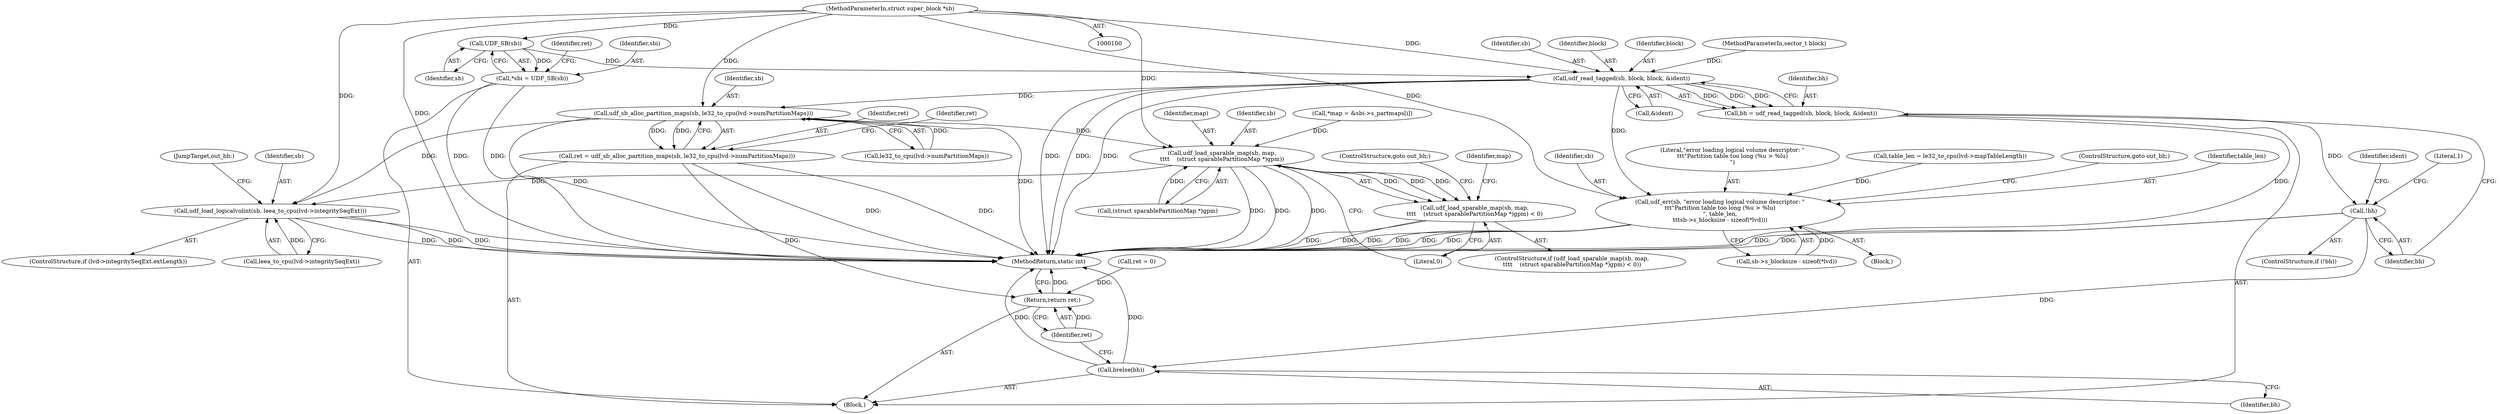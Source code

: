 digraph "0_linux_1df2ae31c724e57be9d7ac00d78db8a5dabdd050@pointer" {
"1000101" [label="(MethodParameterIn,struct super_block *sb)"];
"1000112" [label="(Call,UDF_SB(sb))"];
"1000110" [label="(Call,*sbi = UDF_SB(sb))"];
"1000124" [label="(Call,udf_read_tagged(sb, block, block, &ident))"];
"1000122" [label="(Call,bh = udf_read_tagged(sb, block, block, &ident))"];
"1000131" [label="(Call,!bh)"];
"1000586" [label="(Call,brelse(bh))"];
"1000163" [label="(Call,udf_err(sb, \"error loading logical volume descriptor: \"\n\t\t\t\"Partition table too long (%u > %lu)\n\", table_len,\n\t\t\tsb->s_blocksize - sizeof(*lvd)))"];
"1000177" [label="(Call,udf_sb_alloc_partition_maps(sb, le32_to_cpu(lvd->numPartitionMaps)))"];
"1000175" [label="(Call,ret = udf_sb_alloc_partition_maps(sb, le32_to_cpu(lvd->numPartitionMaps)))"];
"1000588" [label="(Return,return ret;)"];
"1000352" [label="(Call,udf_load_sparable_map(sb, map,\n\t\t\t\t    (struct sparablePartitionMap *)gpm))"];
"1000351" [label="(Call,udf_load_sparable_map(sb, map,\n\t\t\t\t    (struct sparablePartitionMap *)gpm) < 0)"];
"1000579" [label="(Call,udf_load_logicalvolint(sb, leea_to_cpu(lvd->integritySeqExt)))"];
"1000128" [label="(Call,&ident)"];
"1000101" [label="(MethodParameterIn,struct super_block *sb)"];
"1000579" [label="(Call,udf_load_logicalvolint(sb, leea_to_cpu(lvd->integritySeqExt)))"];
"1000573" [label="(ControlStructure,if (lvd->integritySeqExt.extLength))"];
"1000581" [label="(Call,leea_to_cpu(lvd->integritySeqExt))"];
"1000587" [label="(Identifier,bh)"];
"1000351" [label="(Call,udf_load_sparable_map(sb, map,\n\t\t\t\t    (struct sparablePartitionMap *)gpm) < 0)"];
"1000589" [label="(Identifier,ret)"];
"1000112" [label="(Call,UDF_SB(sb))"];
"1000110" [label="(Call,*sbi = UDF_SB(sb))"];
"1000175" [label="(Call,ret = udf_sb_alloc_partition_maps(sb, le32_to_cpu(lvd->numPartitionMaps)))"];
"1000176" [label="(Identifier,ret)"];
"1000119" [label="(Call,ret = 0)"];
"1000163" [label="(Call,udf_err(sb, \"error loading logical volume descriptor: \"\n\t\t\t\"Partition table too long (%u > %lu)\n\", table_len,\n\t\t\tsb->s_blocksize - sizeof(*lvd)))"];
"1000122" [label="(Call,bh = udf_read_tagged(sb, block, block, &ident))"];
"1000179" [label="(Call,le32_to_cpu(lvd->numPartitionMaps))"];
"1000520" [label="(Identifier,map)"];
"1000113" [label="(Identifier,sb)"];
"1000120" [label="(Identifier,ret)"];
"1000174" [label="(ControlStructure,goto out_bh;)"];
"1000588" [label="(Return,return ret;)"];
"1000166" [label="(Identifier,table_len)"];
"1000354" [label="(Identifier,map)"];
"1000353" [label="(Identifier,sb)"];
"1000162" [label="(Block,)"];
"1000355" [label="(Call,(struct sparablePartitionMap *)gpm)"];
"1000178" [label="(Identifier,sb)"];
"1000590" [label="(MethodReturn,static int)"];
"1000213" [label="(Call,*map = &sbi->s_partmaps[i])"];
"1000125" [label="(Identifier,sb)"];
"1000358" [label="(Literal,0)"];
"1000177" [label="(Call,udf_sb_alloc_partition_maps(sb, le32_to_cpu(lvd->numPartitionMaps)))"];
"1000104" [label="(Block,)"];
"1000131" [label="(Call,!bh)"];
"1000352" [label="(Call,udf_load_sparable_map(sb, map,\n\t\t\t\t    (struct sparablePartitionMap *)gpm))"];
"1000137" [label="(Identifier,ident)"];
"1000164" [label="(Identifier,sb)"];
"1000127" [label="(Identifier,block)"];
"1000132" [label="(Identifier,bh)"];
"1000165" [label="(Literal,\"error loading logical volume descriptor: \"\n\t\t\t\"Partition table too long (%u > %lu)\n\")"];
"1000146" [label="(Call,table_len = le32_to_cpu(lvd->mapTableLength))"];
"1000359" [label="(ControlStructure,goto out_bh;)"];
"1000586" [label="(Call,brelse(bh))"];
"1000350" [label="(ControlStructure,if (udf_load_sparable_map(sb, map,\n\t\t\t\t    (struct sparablePartitionMap *)gpm) < 0))"];
"1000585" [label="(JumpTarget,out_bh:)"];
"1000123" [label="(Identifier,bh)"];
"1000184" [label="(Identifier,ret)"];
"1000580" [label="(Identifier,sb)"];
"1000130" [label="(ControlStructure,if (!bh))"];
"1000124" [label="(Call,udf_read_tagged(sb, block, block, &ident))"];
"1000126" [label="(Identifier,block)"];
"1000167" [label="(Call,sb->s_blocksize - sizeof(*lvd))"];
"1000134" [label="(Literal,1)"];
"1000102" [label="(MethodParameterIn,sector_t block)"];
"1000111" [label="(Identifier,sbi)"];
"1000101" -> "1000100"  [label="AST: "];
"1000101" -> "1000590"  [label="DDG: "];
"1000101" -> "1000112"  [label="DDG: "];
"1000101" -> "1000124"  [label="DDG: "];
"1000101" -> "1000163"  [label="DDG: "];
"1000101" -> "1000177"  [label="DDG: "];
"1000101" -> "1000352"  [label="DDG: "];
"1000101" -> "1000579"  [label="DDG: "];
"1000112" -> "1000110"  [label="AST: "];
"1000112" -> "1000113"  [label="CFG: "];
"1000113" -> "1000112"  [label="AST: "];
"1000110" -> "1000112"  [label="CFG: "];
"1000112" -> "1000110"  [label="DDG: "];
"1000112" -> "1000124"  [label="DDG: "];
"1000110" -> "1000104"  [label="AST: "];
"1000111" -> "1000110"  [label="AST: "];
"1000120" -> "1000110"  [label="CFG: "];
"1000110" -> "1000590"  [label="DDG: "];
"1000110" -> "1000590"  [label="DDG: "];
"1000124" -> "1000122"  [label="AST: "];
"1000124" -> "1000128"  [label="CFG: "];
"1000125" -> "1000124"  [label="AST: "];
"1000126" -> "1000124"  [label="AST: "];
"1000127" -> "1000124"  [label="AST: "];
"1000128" -> "1000124"  [label="AST: "];
"1000122" -> "1000124"  [label="CFG: "];
"1000124" -> "1000590"  [label="DDG: "];
"1000124" -> "1000590"  [label="DDG: "];
"1000124" -> "1000590"  [label="DDG: "];
"1000124" -> "1000122"  [label="DDG: "];
"1000124" -> "1000122"  [label="DDG: "];
"1000124" -> "1000122"  [label="DDG: "];
"1000102" -> "1000124"  [label="DDG: "];
"1000124" -> "1000163"  [label="DDG: "];
"1000124" -> "1000177"  [label="DDG: "];
"1000122" -> "1000104"  [label="AST: "];
"1000123" -> "1000122"  [label="AST: "];
"1000132" -> "1000122"  [label="CFG: "];
"1000122" -> "1000590"  [label="DDG: "];
"1000122" -> "1000131"  [label="DDG: "];
"1000131" -> "1000130"  [label="AST: "];
"1000131" -> "1000132"  [label="CFG: "];
"1000132" -> "1000131"  [label="AST: "];
"1000134" -> "1000131"  [label="CFG: "];
"1000137" -> "1000131"  [label="CFG: "];
"1000131" -> "1000590"  [label="DDG: "];
"1000131" -> "1000590"  [label="DDG: "];
"1000131" -> "1000586"  [label="DDG: "];
"1000586" -> "1000104"  [label="AST: "];
"1000586" -> "1000587"  [label="CFG: "];
"1000587" -> "1000586"  [label="AST: "];
"1000589" -> "1000586"  [label="CFG: "];
"1000586" -> "1000590"  [label="DDG: "];
"1000586" -> "1000590"  [label="DDG: "];
"1000163" -> "1000162"  [label="AST: "];
"1000163" -> "1000167"  [label="CFG: "];
"1000164" -> "1000163"  [label="AST: "];
"1000165" -> "1000163"  [label="AST: "];
"1000166" -> "1000163"  [label="AST: "];
"1000167" -> "1000163"  [label="AST: "];
"1000174" -> "1000163"  [label="CFG: "];
"1000163" -> "1000590"  [label="DDG: "];
"1000163" -> "1000590"  [label="DDG: "];
"1000163" -> "1000590"  [label="DDG: "];
"1000163" -> "1000590"  [label="DDG: "];
"1000146" -> "1000163"  [label="DDG: "];
"1000167" -> "1000163"  [label="DDG: "];
"1000177" -> "1000175"  [label="AST: "];
"1000177" -> "1000179"  [label="CFG: "];
"1000178" -> "1000177"  [label="AST: "];
"1000179" -> "1000177"  [label="AST: "];
"1000175" -> "1000177"  [label="CFG: "];
"1000177" -> "1000590"  [label="DDG: "];
"1000177" -> "1000590"  [label="DDG: "];
"1000177" -> "1000175"  [label="DDG: "];
"1000177" -> "1000175"  [label="DDG: "];
"1000179" -> "1000177"  [label="DDG: "];
"1000177" -> "1000352"  [label="DDG: "];
"1000177" -> "1000579"  [label="DDG: "];
"1000175" -> "1000104"  [label="AST: "];
"1000176" -> "1000175"  [label="AST: "];
"1000184" -> "1000175"  [label="CFG: "];
"1000175" -> "1000590"  [label="DDG: "];
"1000175" -> "1000590"  [label="DDG: "];
"1000175" -> "1000588"  [label="DDG: "];
"1000588" -> "1000104"  [label="AST: "];
"1000588" -> "1000589"  [label="CFG: "];
"1000589" -> "1000588"  [label="AST: "];
"1000590" -> "1000588"  [label="CFG: "];
"1000588" -> "1000590"  [label="DDG: "];
"1000589" -> "1000588"  [label="DDG: "];
"1000119" -> "1000588"  [label="DDG: "];
"1000352" -> "1000351"  [label="AST: "];
"1000352" -> "1000355"  [label="CFG: "];
"1000353" -> "1000352"  [label="AST: "];
"1000354" -> "1000352"  [label="AST: "];
"1000355" -> "1000352"  [label="AST: "];
"1000358" -> "1000352"  [label="CFG: "];
"1000352" -> "1000590"  [label="DDG: "];
"1000352" -> "1000590"  [label="DDG: "];
"1000352" -> "1000590"  [label="DDG: "];
"1000352" -> "1000351"  [label="DDG: "];
"1000352" -> "1000351"  [label="DDG: "];
"1000352" -> "1000351"  [label="DDG: "];
"1000213" -> "1000352"  [label="DDG: "];
"1000355" -> "1000352"  [label="DDG: "];
"1000352" -> "1000579"  [label="DDG: "];
"1000351" -> "1000350"  [label="AST: "];
"1000351" -> "1000358"  [label="CFG: "];
"1000358" -> "1000351"  [label="AST: "];
"1000359" -> "1000351"  [label="CFG: "];
"1000520" -> "1000351"  [label="CFG: "];
"1000351" -> "1000590"  [label="DDG: "];
"1000351" -> "1000590"  [label="DDG: "];
"1000579" -> "1000573"  [label="AST: "];
"1000579" -> "1000581"  [label="CFG: "];
"1000580" -> "1000579"  [label="AST: "];
"1000581" -> "1000579"  [label="AST: "];
"1000585" -> "1000579"  [label="CFG: "];
"1000579" -> "1000590"  [label="DDG: "];
"1000579" -> "1000590"  [label="DDG: "];
"1000579" -> "1000590"  [label="DDG: "];
"1000581" -> "1000579"  [label="DDG: "];
}
